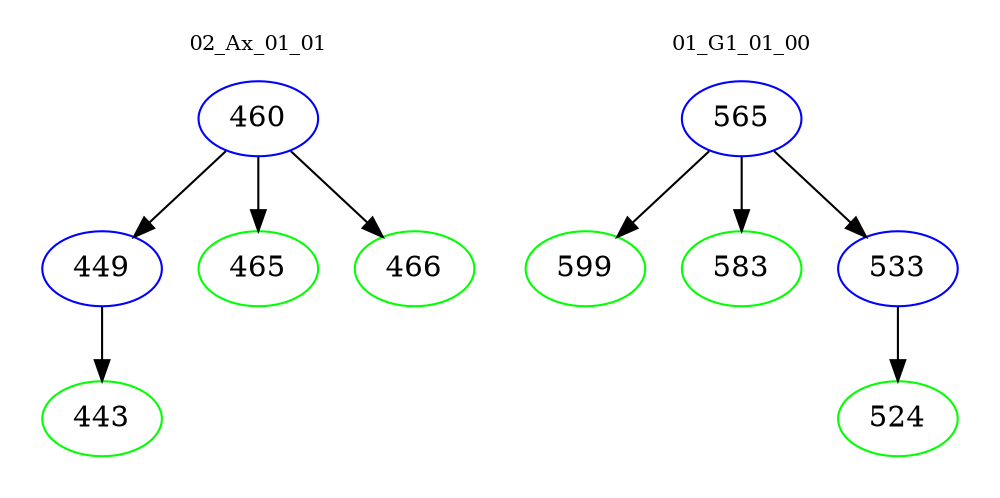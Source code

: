 digraph{
subgraph cluster_0 {
color = white
label = "02_Ax_01_01";
fontsize=10;
T0_460 [label="460", color="blue"]
T0_460 -> T0_449 [color="black"]
T0_449 [label="449", color="blue"]
T0_449 -> T0_443 [color="black"]
T0_443 [label="443", color="green"]
T0_460 -> T0_465 [color="black"]
T0_465 [label="465", color="green"]
T0_460 -> T0_466 [color="black"]
T0_466 [label="466", color="green"]
}
subgraph cluster_1 {
color = white
label = "01_G1_01_00";
fontsize=10;
T1_565 [label="565", color="blue"]
T1_565 -> T1_599 [color="black"]
T1_599 [label="599", color="green"]
T1_565 -> T1_583 [color="black"]
T1_583 [label="583", color="green"]
T1_565 -> T1_533 [color="black"]
T1_533 [label="533", color="blue"]
T1_533 -> T1_524 [color="black"]
T1_524 [label="524", color="green"]
}
}
